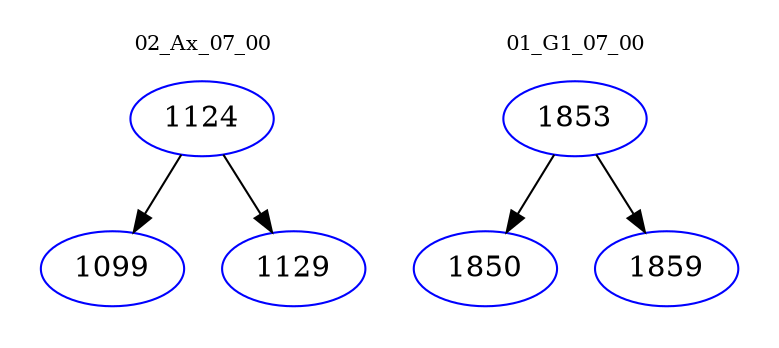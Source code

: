 digraph{
subgraph cluster_0 {
color = white
label = "02_Ax_07_00";
fontsize=10;
T0_1124 [label="1124", color="blue"]
T0_1124 -> T0_1099 [color="black"]
T0_1099 [label="1099", color="blue"]
T0_1124 -> T0_1129 [color="black"]
T0_1129 [label="1129", color="blue"]
}
subgraph cluster_1 {
color = white
label = "01_G1_07_00";
fontsize=10;
T1_1853 [label="1853", color="blue"]
T1_1853 -> T1_1850 [color="black"]
T1_1850 [label="1850", color="blue"]
T1_1853 -> T1_1859 [color="black"]
T1_1859 [label="1859", color="blue"]
}
}
